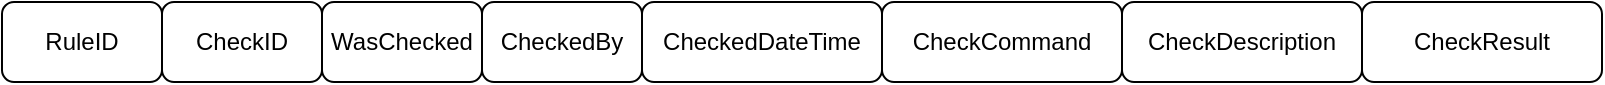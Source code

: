 <mxfile>
    <diagram id="aaQ2OH3UbRWr-wYwUFLb" name="Page-1">
        <mxGraphModel dx="691" dy="599" grid="1" gridSize="10" guides="1" tooltips="1" connect="1" arrows="1" fold="1" page="1" pageScale="1" pageWidth="850" pageHeight="1100" math="0" shadow="0">
            <root>
                <mxCell id="0"/>
                <mxCell id="1" parent="0"/>
                <mxCell id="2" value="CheckID" style="rounded=1;whiteSpace=wrap;html=1;" vertex="1" parent="1">
                    <mxGeometry x="120" y="120" width="80" height="40" as="geometry"/>
                </mxCell>
                <mxCell id="3" value="WasChecked" style="rounded=1;whiteSpace=wrap;html=1;" vertex="1" parent="1">
                    <mxGeometry x="200" y="120" width="80" height="40" as="geometry"/>
                </mxCell>
                <mxCell id="4" value="CheckedBy" style="rounded=1;whiteSpace=wrap;html=1;" vertex="1" parent="1">
                    <mxGeometry x="280" y="120" width="80" height="40" as="geometry"/>
                </mxCell>
                <mxCell id="5" value="CheckedDateTime" style="rounded=1;whiteSpace=wrap;html=1;" vertex="1" parent="1">
                    <mxGeometry x="360" y="120" width="120" height="40" as="geometry"/>
                </mxCell>
                <mxCell id="6" value="CheckCommand" style="rounded=1;whiteSpace=wrap;html=1;" vertex="1" parent="1">
                    <mxGeometry x="480" y="120" width="120" height="40" as="geometry"/>
                </mxCell>
                <mxCell id="7" value="CheckDescription" style="rounded=1;whiteSpace=wrap;html=1;" vertex="1" parent="1">
                    <mxGeometry x="600" y="120" width="120" height="40" as="geometry"/>
                </mxCell>
                <mxCell id="8" value="RuleID" style="rounded=1;whiteSpace=wrap;html=1;" vertex="1" parent="1">
                    <mxGeometry x="40" y="120" width="80" height="40" as="geometry"/>
                </mxCell>
                <mxCell id="9" value="CheckResult" style="rounded=1;whiteSpace=wrap;html=1;" vertex="1" parent="1">
                    <mxGeometry x="720" y="120" width="120" height="40" as="geometry"/>
                </mxCell>
            </root>
        </mxGraphModel>
    </diagram>
</mxfile>
